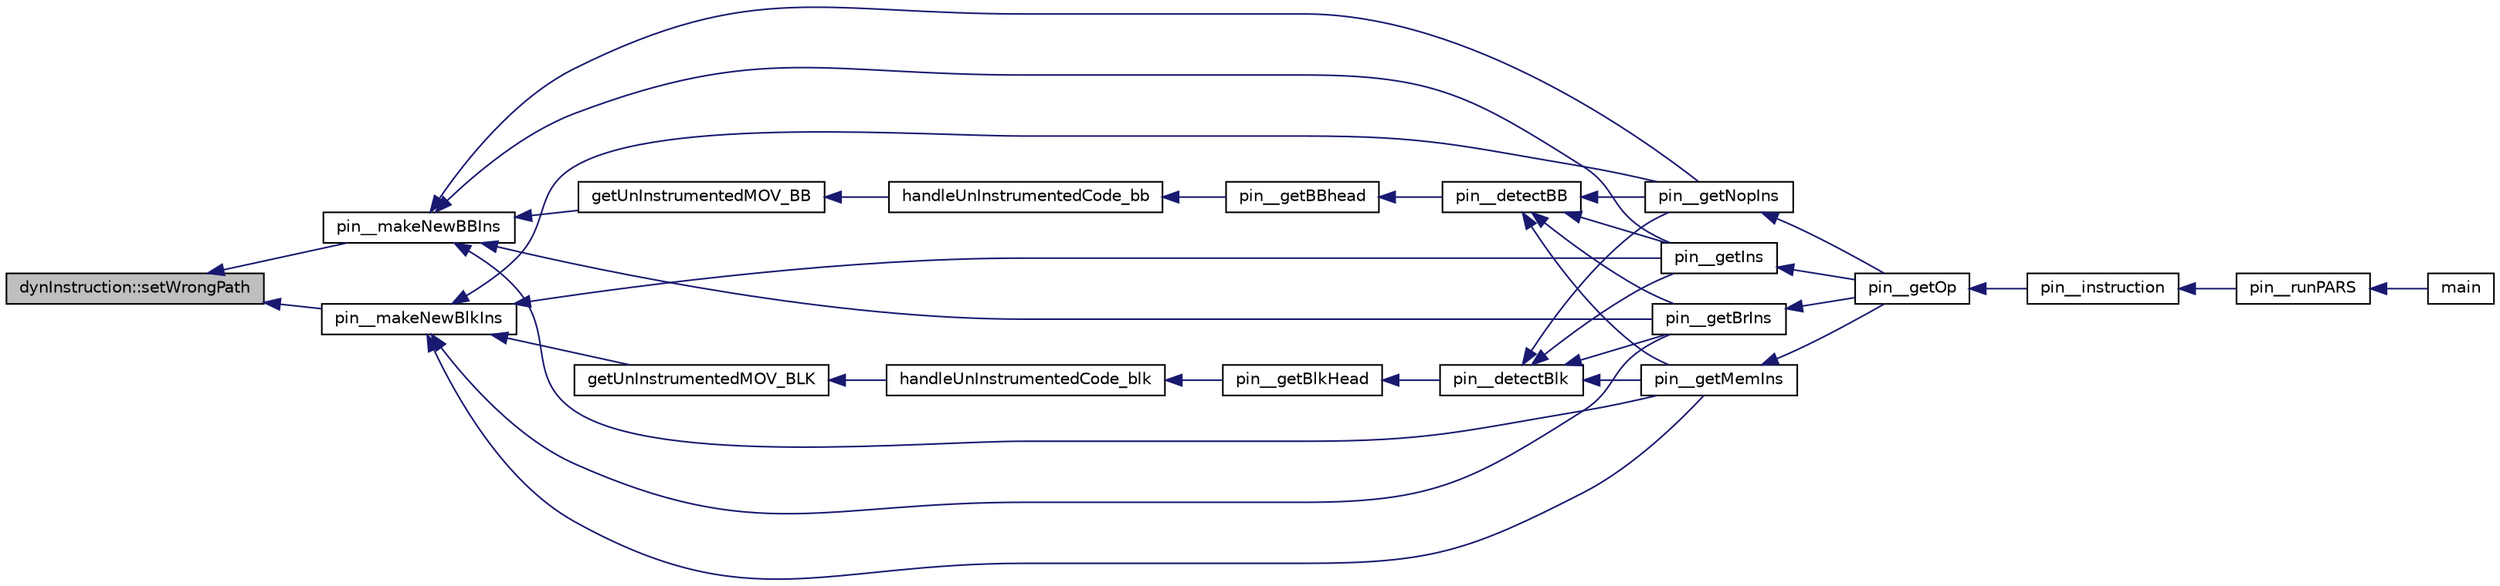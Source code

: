 digraph G
{
  edge [fontname="Helvetica",fontsize="10",labelfontname="Helvetica",labelfontsize="10"];
  node [fontname="Helvetica",fontsize="10",shape=record];
  rankdir=LR;
  Node1 [label="dynInstruction::setWrongPath",height=0.2,width=0.4,color="black", fillcolor="grey75", style="filled" fontcolor="black"];
  Node1 -> Node2 [dir=back,color="midnightblue",fontsize="10",style="solid"];
  Node2 [label="pin__makeNewBBIns",height=0.2,width=0.4,color="black", fillcolor="white", style="filled",URL="$uOpGen_8h.html#a2ae0ee7efef3dcf99a8410233d6b72fb"];
  Node2 -> Node3 [dir=back,color="midnightblue",fontsize="10",style="solid"];
  Node3 [label="getUnInstrumentedMOV_BB",height=0.2,width=0.4,color="black", fillcolor="white", style="filled",URL="$uOpGen_8cpp.html#a5b123d05e536ae40944e53d0ecb33e3e"];
  Node3 -> Node4 [dir=back,color="midnightblue",fontsize="10",style="solid"];
  Node4 [label="handleUnInstrumentedCode_bb",height=0.2,width=0.4,color="black", fillcolor="white", style="filled",URL="$uOpGen_8cpp.html#a3c313e469b36a12750d723cf00658e7f"];
  Node4 -> Node5 [dir=back,color="midnightblue",fontsize="10",style="solid"];
  Node5 [label="pin__getBBhead",height=0.2,width=0.4,color="black", fillcolor="white", style="filled",URL="$uOpGen_8h.html#a152c6c38af7977917fd8e3a8d8378861"];
  Node5 -> Node6 [dir=back,color="midnightblue",fontsize="10",style="solid"];
  Node6 [label="pin__detectBB",height=0.2,width=0.4,color="black", fillcolor="white", style="filled",URL="$uOpGen_8h.html#abfcac7c686f0aac7fbbb7b6df9d9b720"];
  Node6 -> Node7 [dir=back,color="midnightblue",fontsize="10",style="solid"];
  Node7 [label="pin__getBrIns",height=0.2,width=0.4,color="black", fillcolor="white", style="filled",URL="$uOpGen_8h.html#af7f34b685898c97d1975898f7ee175b8"];
  Node7 -> Node8 [dir=back,color="midnightblue",fontsize="10",style="solid"];
  Node8 [label="pin__getOp",height=0.2,width=0.4,color="black", fillcolor="white", style="filled",URL="$uOpGen_8h.html#a6777e8da5be4487ce0593885ff1c1baf"];
  Node8 -> Node9 [dir=back,color="midnightblue",fontsize="10",style="solid"];
  Node9 [label="pin__instruction",height=0.2,width=0.4,color="black", fillcolor="white", style="filled",URL="$pars_8h.html#ab0a8272b1f7008f664454551f542fd63"];
  Node9 -> Node10 [dir=back,color="midnightblue",fontsize="10",style="solid"];
  Node10 [label="pin__runPARS",height=0.2,width=0.4,color="black", fillcolor="white", style="filled",URL="$pars_8h.html#ace0fa7dabd943b7f226518d8f2eceef8"];
  Node10 -> Node11 [dir=back,color="midnightblue",fontsize="10",style="solid"];
  Node11 [label="main",height=0.2,width=0.4,color="black", fillcolor="white", style="filled",URL="$main__pars_8cpp.html#a0ddf1224851353fc92bfbff6f499fa97"];
  Node6 -> Node12 [dir=back,color="midnightblue",fontsize="10",style="solid"];
  Node12 [label="pin__getIns",height=0.2,width=0.4,color="black", fillcolor="white", style="filled",URL="$uOpGen_8h.html#a0ac464b7ec257eb5435cd601aa6f19ce"];
  Node12 -> Node8 [dir=back,color="midnightblue",fontsize="10",style="solid"];
  Node6 -> Node13 [dir=back,color="midnightblue",fontsize="10",style="solid"];
  Node13 [label="pin__getMemIns",height=0.2,width=0.4,color="black", fillcolor="white", style="filled",URL="$uOpGen_8h.html#aa2974500f01a80d8cda234cc7261d09b"];
  Node13 -> Node8 [dir=back,color="midnightblue",fontsize="10",style="solid"];
  Node6 -> Node14 [dir=back,color="midnightblue",fontsize="10",style="solid"];
  Node14 [label="pin__getNopIns",height=0.2,width=0.4,color="black", fillcolor="white", style="filled",URL="$uOpGen_8h.html#abf441b31097ad864761e4bdebee0c08d"];
  Node14 -> Node8 [dir=back,color="midnightblue",fontsize="10",style="solid"];
  Node2 -> Node7 [dir=back,color="midnightblue",fontsize="10",style="solid"];
  Node2 -> Node12 [dir=back,color="midnightblue",fontsize="10",style="solid"];
  Node2 -> Node13 [dir=back,color="midnightblue",fontsize="10",style="solid"];
  Node2 -> Node14 [dir=back,color="midnightblue",fontsize="10",style="solid"];
  Node1 -> Node15 [dir=back,color="midnightblue",fontsize="10",style="solid"];
  Node15 [label="pin__makeNewBlkIns",height=0.2,width=0.4,color="black", fillcolor="white", style="filled",URL="$uOpGen_8h.html#a3ac43f2642a9dd43ca0532c849f51f8c"];
  Node15 -> Node16 [dir=back,color="midnightblue",fontsize="10",style="solid"];
  Node16 [label="getUnInstrumentedMOV_BLK",height=0.2,width=0.4,color="black", fillcolor="white", style="filled",URL="$uOpGen_8cpp.html#ab33488463a9ec33b0825b9382d18979c"];
  Node16 -> Node17 [dir=back,color="midnightblue",fontsize="10",style="solid"];
  Node17 [label="handleUnInstrumentedCode_blk",height=0.2,width=0.4,color="black", fillcolor="white", style="filled",URL="$uOpGen_8cpp.html#abedda534bd7b608625031400e293e756"];
  Node17 -> Node18 [dir=back,color="midnightblue",fontsize="10",style="solid"];
  Node18 [label="pin__getBlkHead",height=0.2,width=0.4,color="black", fillcolor="white", style="filled",URL="$uOpGen_8h.html#a457958d234ef8d5b64328a8edd85c4a4"];
  Node18 -> Node19 [dir=back,color="midnightblue",fontsize="10",style="solid"];
  Node19 [label="pin__detectBlk",height=0.2,width=0.4,color="black", fillcolor="white", style="filled",URL="$uOpGen_8h.html#acca048ae7f91e287cbc4ca871cb706e4"];
  Node19 -> Node7 [dir=back,color="midnightblue",fontsize="10",style="solid"];
  Node19 -> Node12 [dir=back,color="midnightblue",fontsize="10",style="solid"];
  Node19 -> Node13 [dir=back,color="midnightblue",fontsize="10",style="solid"];
  Node19 -> Node14 [dir=back,color="midnightblue",fontsize="10",style="solid"];
  Node15 -> Node7 [dir=back,color="midnightblue",fontsize="10",style="solid"];
  Node15 -> Node12 [dir=back,color="midnightblue",fontsize="10",style="solid"];
  Node15 -> Node13 [dir=back,color="midnightblue",fontsize="10",style="solid"];
  Node15 -> Node14 [dir=back,color="midnightblue",fontsize="10",style="solid"];
}
